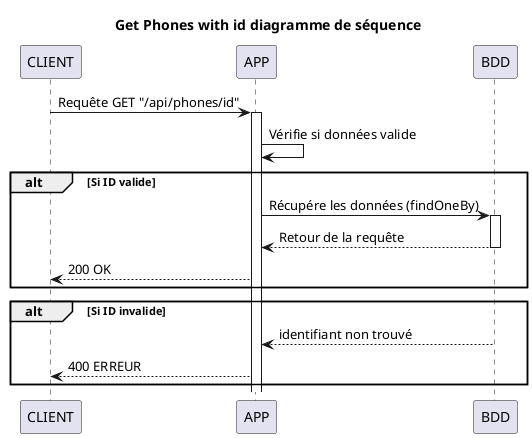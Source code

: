 @startuml

title Get Phones with id diagramme de séquence

participant CLIENT
participant APP
participant BDD

CLIENT -> APP: Requête GET "/api/phones/id"
activate APP
APP -> APP : Vérifie si données valide

alt Si ID valide
    APP -> BDD  : Récupére les données (findOneBy)
    activate BDD
    BDD --> APP : Retour de la requête
    deactivate BDD
    APP --> CLIENT : 200 OK
end

alt Si ID invalide
    BDD --> APP : identifiant non trouvé
    APP --> CLIENT : 400 ERREUR
end

@enduml
